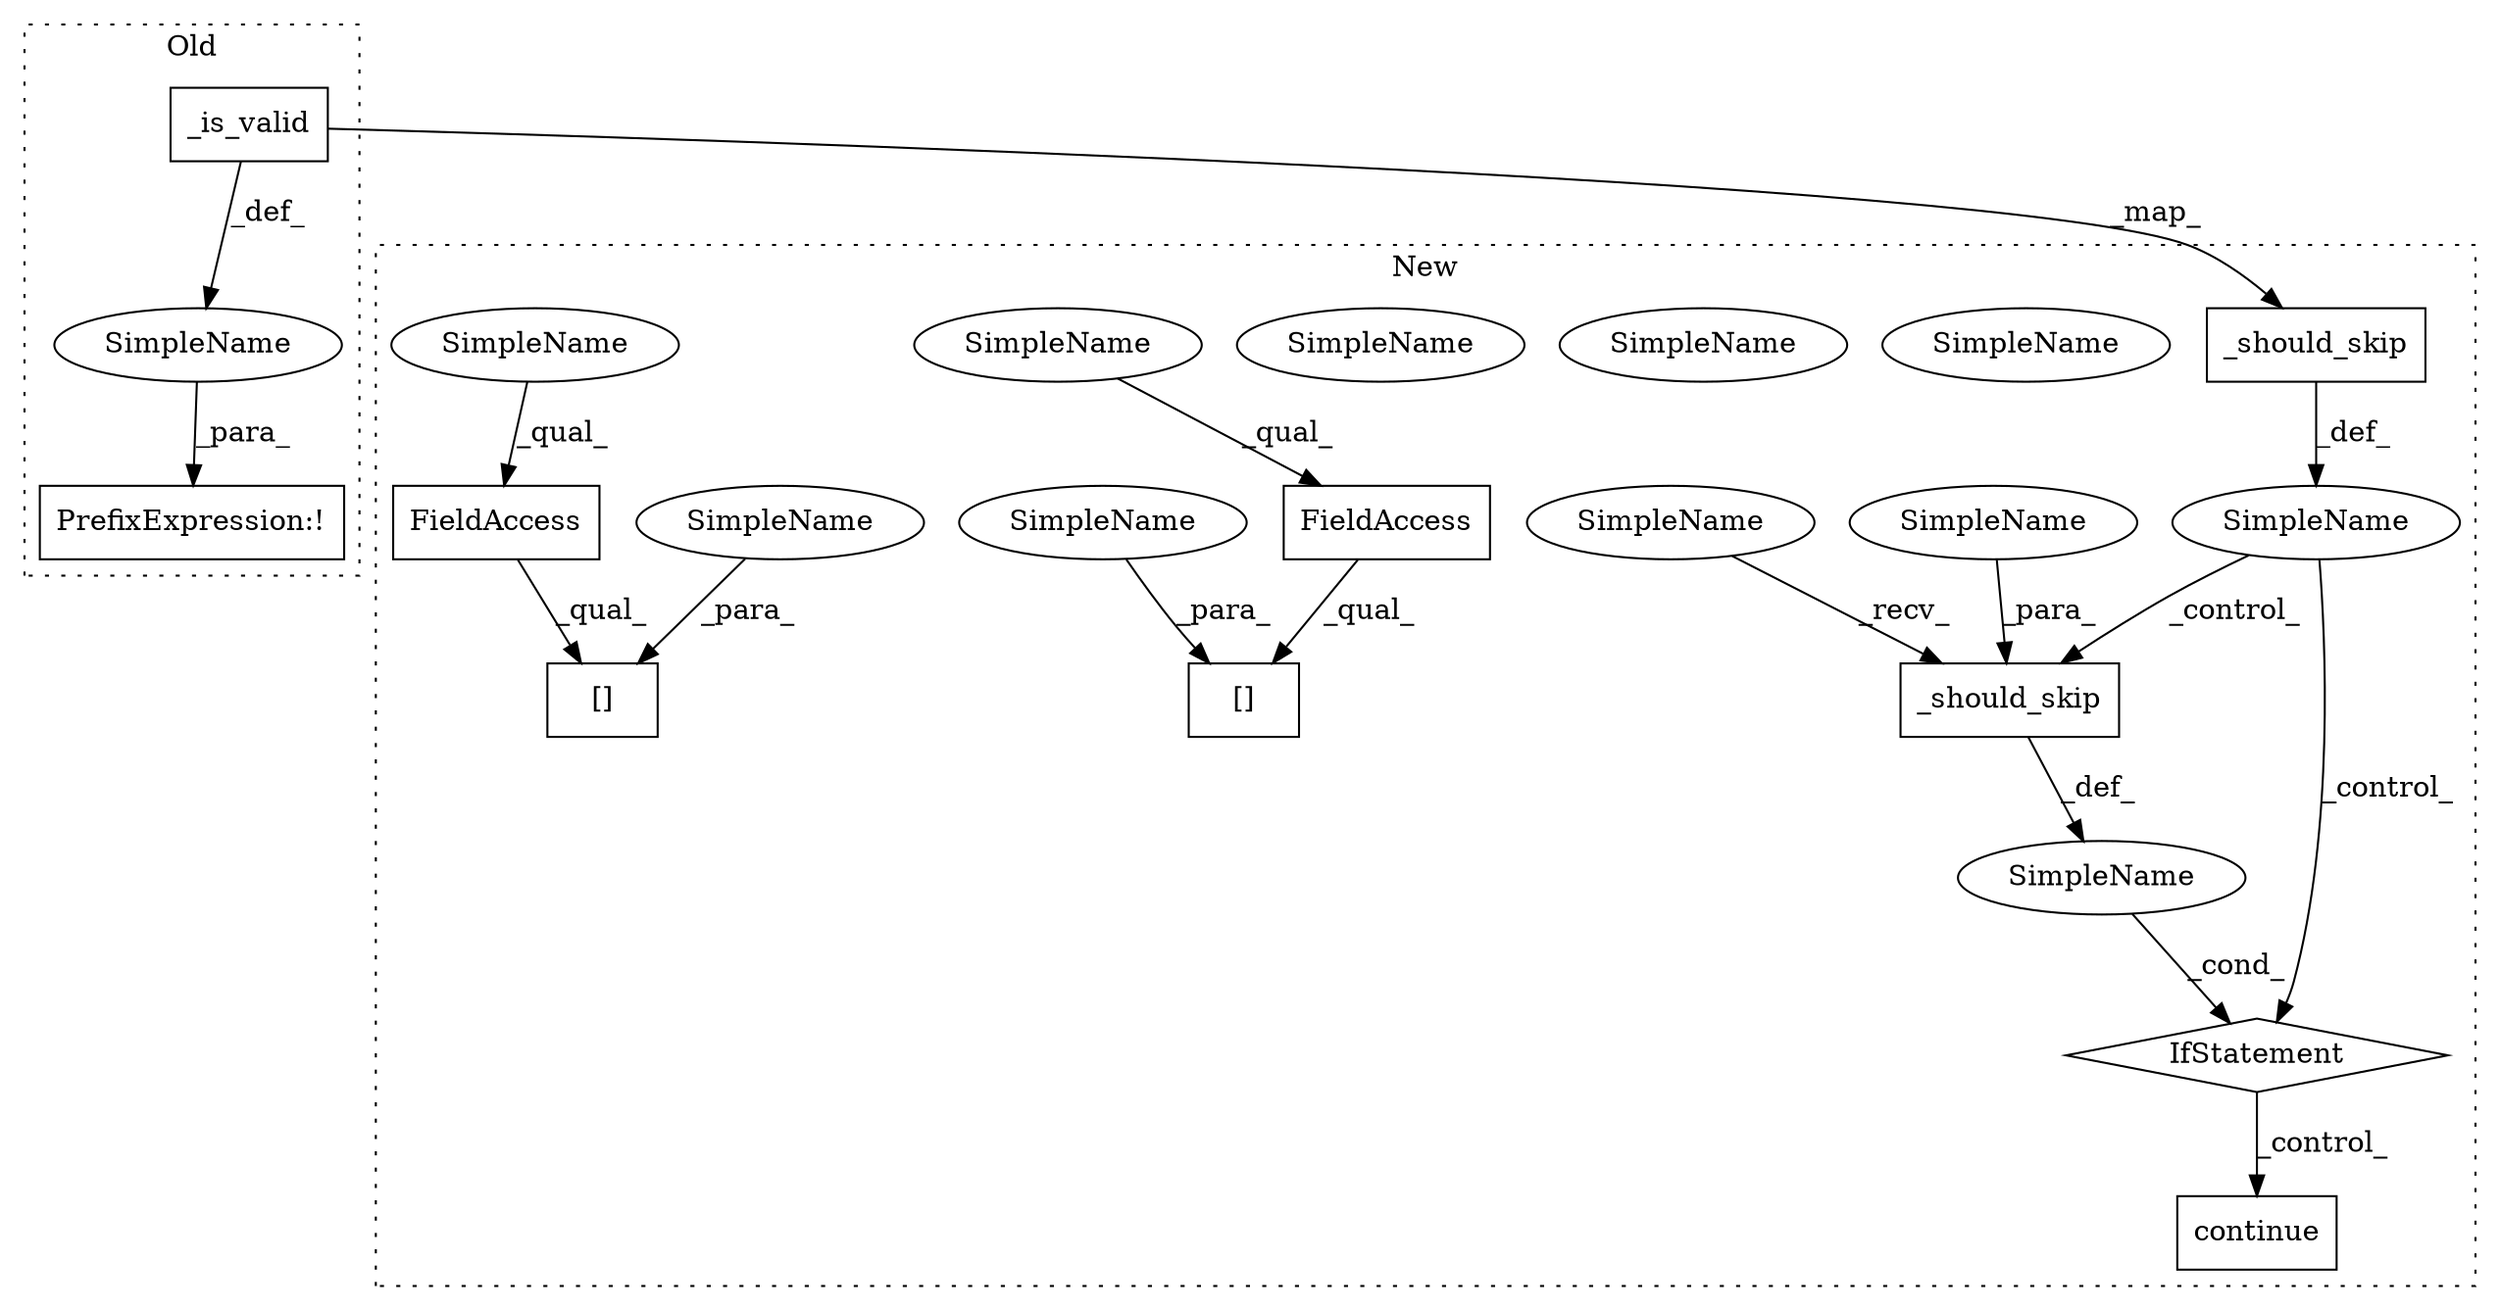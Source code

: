 digraph G {
subgraph cluster0 {
1 [label="_is_valid" a="32" s="2849,2867" l="10,1" shape="box"];
3 [label="SimpleName" a="42" s="" l="" shape="ellipse"];
4 [label="PrefixExpression:!" a="38" s="2843" l="1" shape="box"];
label = "Old";
style="dotted";
}
subgraph cluster1 {
2 [label="_should_skip" a="32" s="2848,2869" l="13,1" shape="box"];
5 [label="_should_skip" a="32" s="3660,3681" l="13,1" shape="box"];
6 [label="[]" a="2" s="3724,3756" l="24,1" shape="box"];
7 [label="SimpleName" a="42" s="" l="" shape="ellipse"];
8 [label="[]" a="2" s="3724,3756" l="24,1" shape="box"];
9 [label="SimpleName" a="42" s="" l="" shape="ellipse"];
10 [label="continue" a="18" s="3696" l="9" shape="box"];
11 [label="FieldAccess" a="22" s="3724" l="23" shape="box"];
12 [label="FieldAccess" a="22" s="3724" l="23" shape="box"];
13 [label="IfStatement" a="25" s="3651,3682" l="4,2" shape="diamond"];
14 [label="SimpleName" a="42" s="3748" l="8" shape="ellipse"];
15 [label="SimpleName" a="42" s="3748" l="8" shape="ellipse"];
16 [label="SimpleName" a="42" s="3673" l="8" shape="ellipse"];
17 [label="SimpleName" a="42" s="3673" l="8" shape="ellipse"];
18 [label="SimpleName" a="42" s="3748" l="8" shape="ellipse"];
19 [label="SimpleName" a="42" s="3748" l="8" shape="ellipse"];
20 [label="SimpleName" a="42" s="3655" l="4" shape="ellipse"];
21 [label="SimpleName" a="42" s="3724" l="4" shape="ellipse"];
22 [label="SimpleName" a="42" s="3724" l="4" shape="ellipse"];
label = "New";
style="dotted";
}
1 -> 2 [label="_map_"];
1 -> 3 [label="_def_"];
2 -> 7 [label="_def_"];
3 -> 4 [label="_para_"];
5 -> 9 [label="_def_"];
7 -> 5 [label="_control_"];
7 -> 13 [label="_control_"];
9 -> 13 [label="_cond_"];
11 -> 8 [label="_qual_"];
12 -> 6 [label="_qual_"];
13 -> 10 [label="_control_"];
17 -> 5 [label="_para_"];
18 -> 6 [label="_para_"];
19 -> 8 [label="_para_"];
20 -> 5 [label="_recv_"];
21 -> 12 [label="_qual_"];
22 -> 11 [label="_qual_"];
}